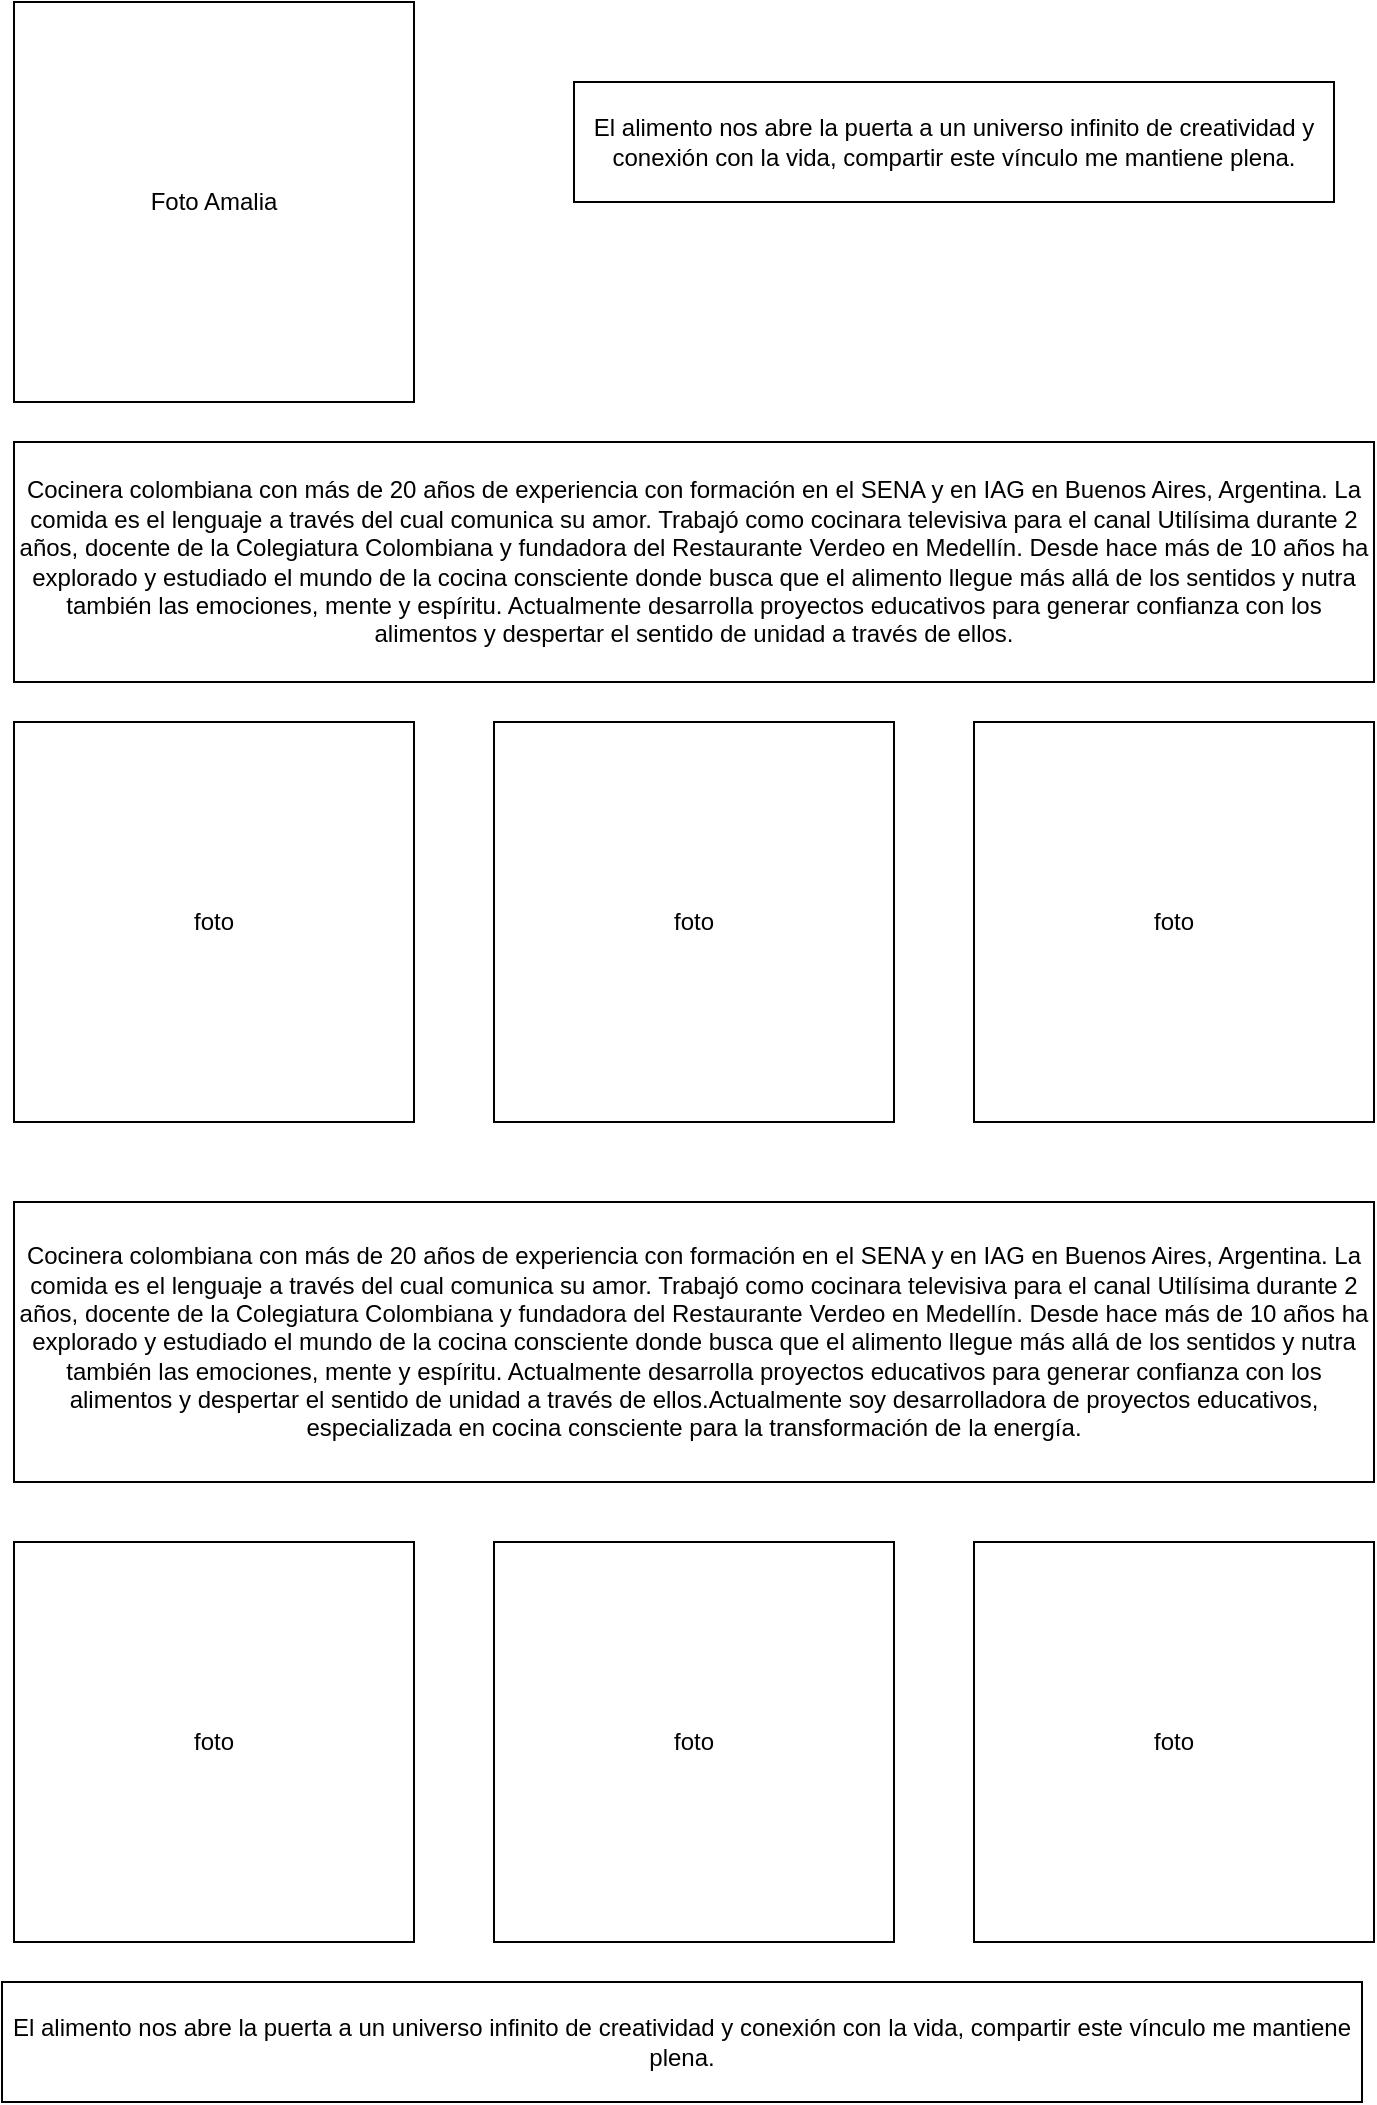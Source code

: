 <mxfile version="13.9.2" type="github"><diagram id="8TV5qz5o5fN_yPOZKMpX" name="Page-1"><mxGraphModel dx="1422" dy="645" grid="1" gridSize="10" guides="1" tooltips="1" connect="1" arrows="1" fold="1" page="1" pageScale="1" pageWidth="827" pageHeight="1169" math="0" shadow="0"><root><mxCell id="0"/><mxCell id="1" parent="0"/><mxCell id="QfDgRWVAYuh59e0YdA0v-1" value="El alimento nos abre la puerta a un universo infinito de creatividad y conexión con la vida, compartir este vínculo me mantiene plena." style="rounded=0;whiteSpace=wrap;html=1;" vertex="1" parent="1"><mxGeometry x="74" y="1020" width="680" height="60" as="geometry"/></mxCell><mxCell id="QfDgRWVAYuh59e0YdA0v-15" value="Foto Amalia" style="whiteSpace=wrap;html=1;aspect=fixed;" vertex="1" parent="1"><mxGeometry x="80" y="30" width="200" height="200" as="geometry"/></mxCell><mxCell id="QfDgRWVAYuh59e0YdA0v-16" value="El alimento nos abre la puerta a un universo infinito de creatividad y conexión con la vida, compartir este vínculo me mantiene plena." style="whiteSpace=wrap;html=1;" vertex="1" parent="1"><mxGeometry x="360" y="70" width="380" height="60" as="geometry"/></mxCell><mxCell id="QfDgRWVAYuh59e0YdA0v-20" value="Cocinera colombiana con más de 20 años de experiencia con formación en el SENA y en IAG en Buenos Aires, Argentina. La comida es el lenguaje a través del cual comunica su amor. Trabajó como cocinara televisiva para el canal Utilísima durante 2 años, docente de la Colegiatura Colombiana y fundadora del Restaurante Verdeo en Medellín. Desde hace más de 10 años ha explorado y estudiado el mundo de la cocina consciente donde busca que el alimento llegue más allá de los sentidos y nutra también las emociones, mente y espíritu. Actualmente desarrolla proyectos educativos para generar confianza con los alimentos y despertar el sentido de unidad a través de ellos." style="whiteSpace=wrap;html=1;strokeColor=#000000;fillColor=white;" vertex="1" parent="1"><mxGeometry x="80" y="250" width="680" height="120" as="geometry"/></mxCell><mxCell id="QfDgRWVAYuh59e0YdA0v-21" value="foto" style="whiteSpace=wrap;html=1;aspect=fixed;strokeColor=#000000;fillColor=white;" vertex="1" parent="1"><mxGeometry x="80" y="390" width="200" height="200" as="geometry"/></mxCell><mxCell id="QfDgRWVAYuh59e0YdA0v-22" value="foto" style="whiteSpace=wrap;html=1;aspect=fixed;strokeColor=#000000;fillColor=white;" vertex="1" parent="1"><mxGeometry x="320" y="390" width="200" height="200" as="geometry"/></mxCell><mxCell id="QfDgRWVAYuh59e0YdA0v-23" value="foto" style="whiteSpace=wrap;html=1;aspect=fixed;strokeColor=#000000;fillColor=white;" vertex="1" parent="1"><mxGeometry x="560" y="390" width="200" height="200" as="geometry"/></mxCell><mxCell id="QfDgRWVAYuh59e0YdA0v-25" value="Cocinera colombiana con más de 20 años de experiencia con formación en el SENA y en IAG en Buenos Aires, Argentina. La comida es el lenguaje a través del cual comunica su amor. Trabajó como cocinara televisiva para el canal Utilísima durante 2 años, docente de la Colegiatura Colombiana y fundadora del Restaurante Verdeo en Medellín. Desde hace más de 10 años ha explorado y estudiado el mundo de la cocina consciente donde busca que el alimento llegue más allá de los sentidos y nutra también las emociones, mente y espíritu. Actualmente desarrolla proyectos educativos para generar confianza con los alimentos y despertar el sentido de unidad a través de ellos.Actualmente soy desarrolladora de proyectos educativos, especializada en cocina consciente para la transformación de la energía." style="whiteSpace=wrap;html=1;" vertex="1" parent="1"><mxGeometry x="80" y="630" width="680" height="140" as="geometry"/></mxCell><mxCell id="QfDgRWVAYuh59e0YdA0v-26" value="foto" style="whiteSpace=wrap;html=1;aspect=fixed;" vertex="1" parent="1"><mxGeometry x="80" y="800" width="200" height="200" as="geometry"/></mxCell><mxCell id="QfDgRWVAYuh59e0YdA0v-27" value="foto" style="whiteSpace=wrap;html=1;aspect=fixed;" vertex="1" parent="1"><mxGeometry x="320" y="800" width="200" height="200" as="geometry"/></mxCell><mxCell id="QfDgRWVAYuh59e0YdA0v-28" value="foto" style="whiteSpace=wrap;html=1;aspect=fixed;" vertex="1" parent="1"><mxGeometry x="560" y="800" width="200" height="200" as="geometry"/></mxCell></root></mxGraphModel></diagram></mxfile>